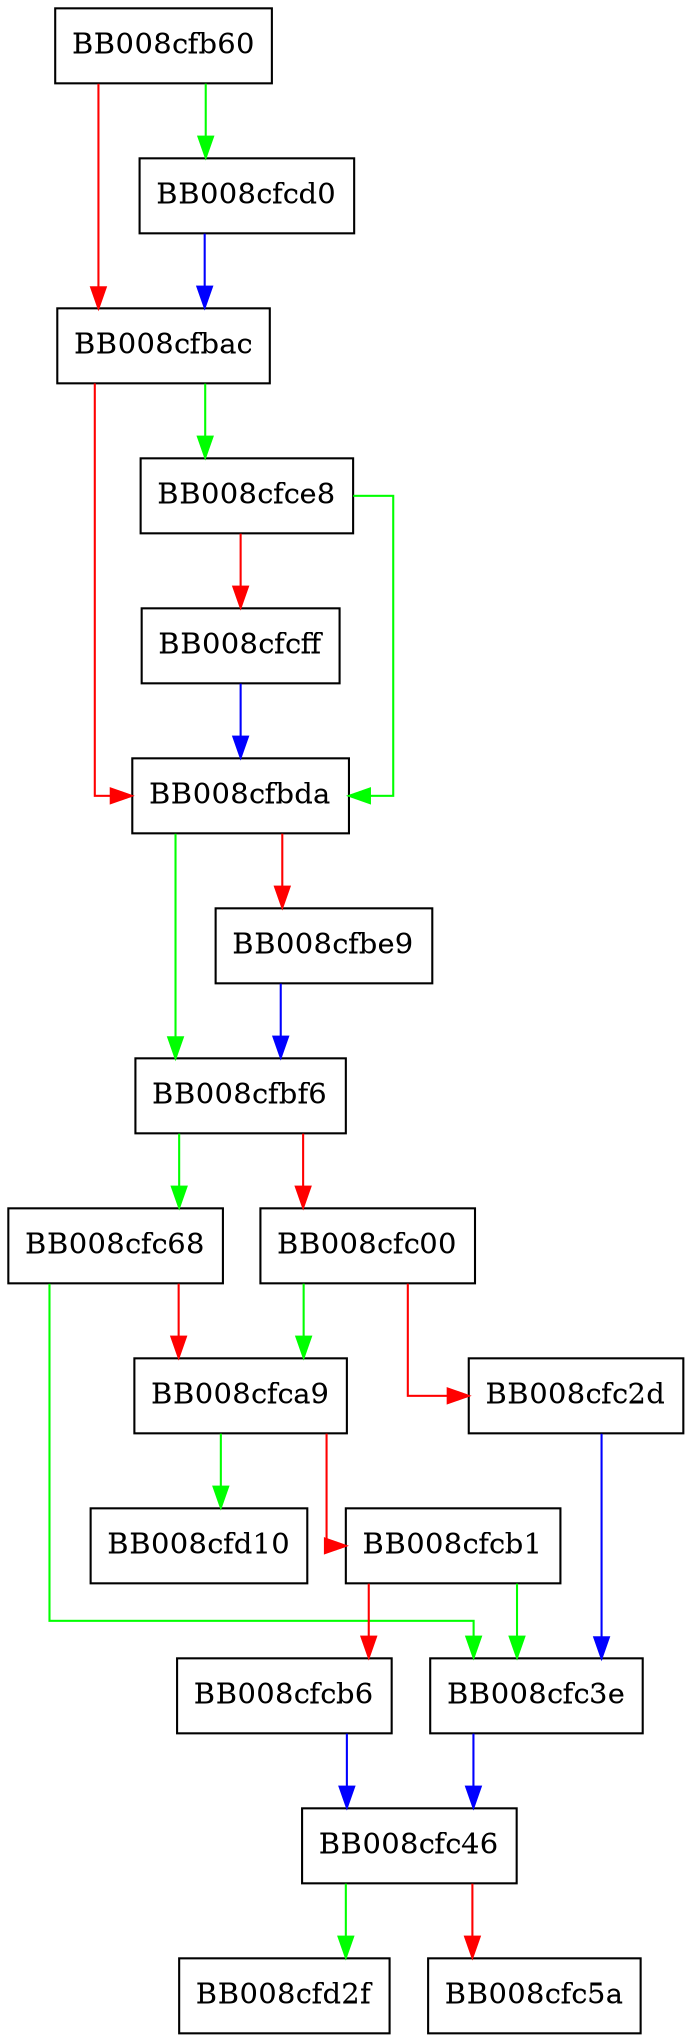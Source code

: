 digraph wcrtomb {
  node [shape="box"];
  graph [splines=ortho];
  BB008cfb60 -> BB008cfcd0 [color="green"];
  BB008cfb60 -> BB008cfbac [color="red"];
  BB008cfbac -> BB008cfce8 [color="green"];
  BB008cfbac -> BB008cfbda [color="red"];
  BB008cfbda -> BB008cfbf6 [color="green"];
  BB008cfbda -> BB008cfbe9 [color="red"];
  BB008cfbe9 -> BB008cfbf6 [color="blue"];
  BB008cfbf6 -> BB008cfc68 [color="green"];
  BB008cfbf6 -> BB008cfc00 [color="red"];
  BB008cfc00 -> BB008cfca9 [color="green"];
  BB008cfc00 -> BB008cfc2d [color="red"];
  BB008cfc2d -> BB008cfc3e [color="blue"];
  BB008cfc3e -> BB008cfc46 [color="blue"];
  BB008cfc46 -> BB008cfd2f [color="green"];
  BB008cfc46 -> BB008cfc5a [color="red"];
  BB008cfc68 -> BB008cfc3e [color="green"];
  BB008cfc68 -> BB008cfca9 [color="red"];
  BB008cfca9 -> BB008cfd10 [color="green"];
  BB008cfca9 -> BB008cfcb1 [color="red"];
  BB008cfcb1 -> BB008cfc3e [color="green"];
  BB008cfcb1 -> BB008cfcb6 [color="red"];
  BB008cfcb6 -> BB008cfc46 [color="blue"];
  BB008cfcd0 -> BB008cfbac [color="blue"];
  BB008cfce8 -> BB008cfbda [color="green"];
  BB008cfce8 -> BB008cfcff [color="red"];
  BB008cfcff -> BB008cfbda [color="blue"];
}